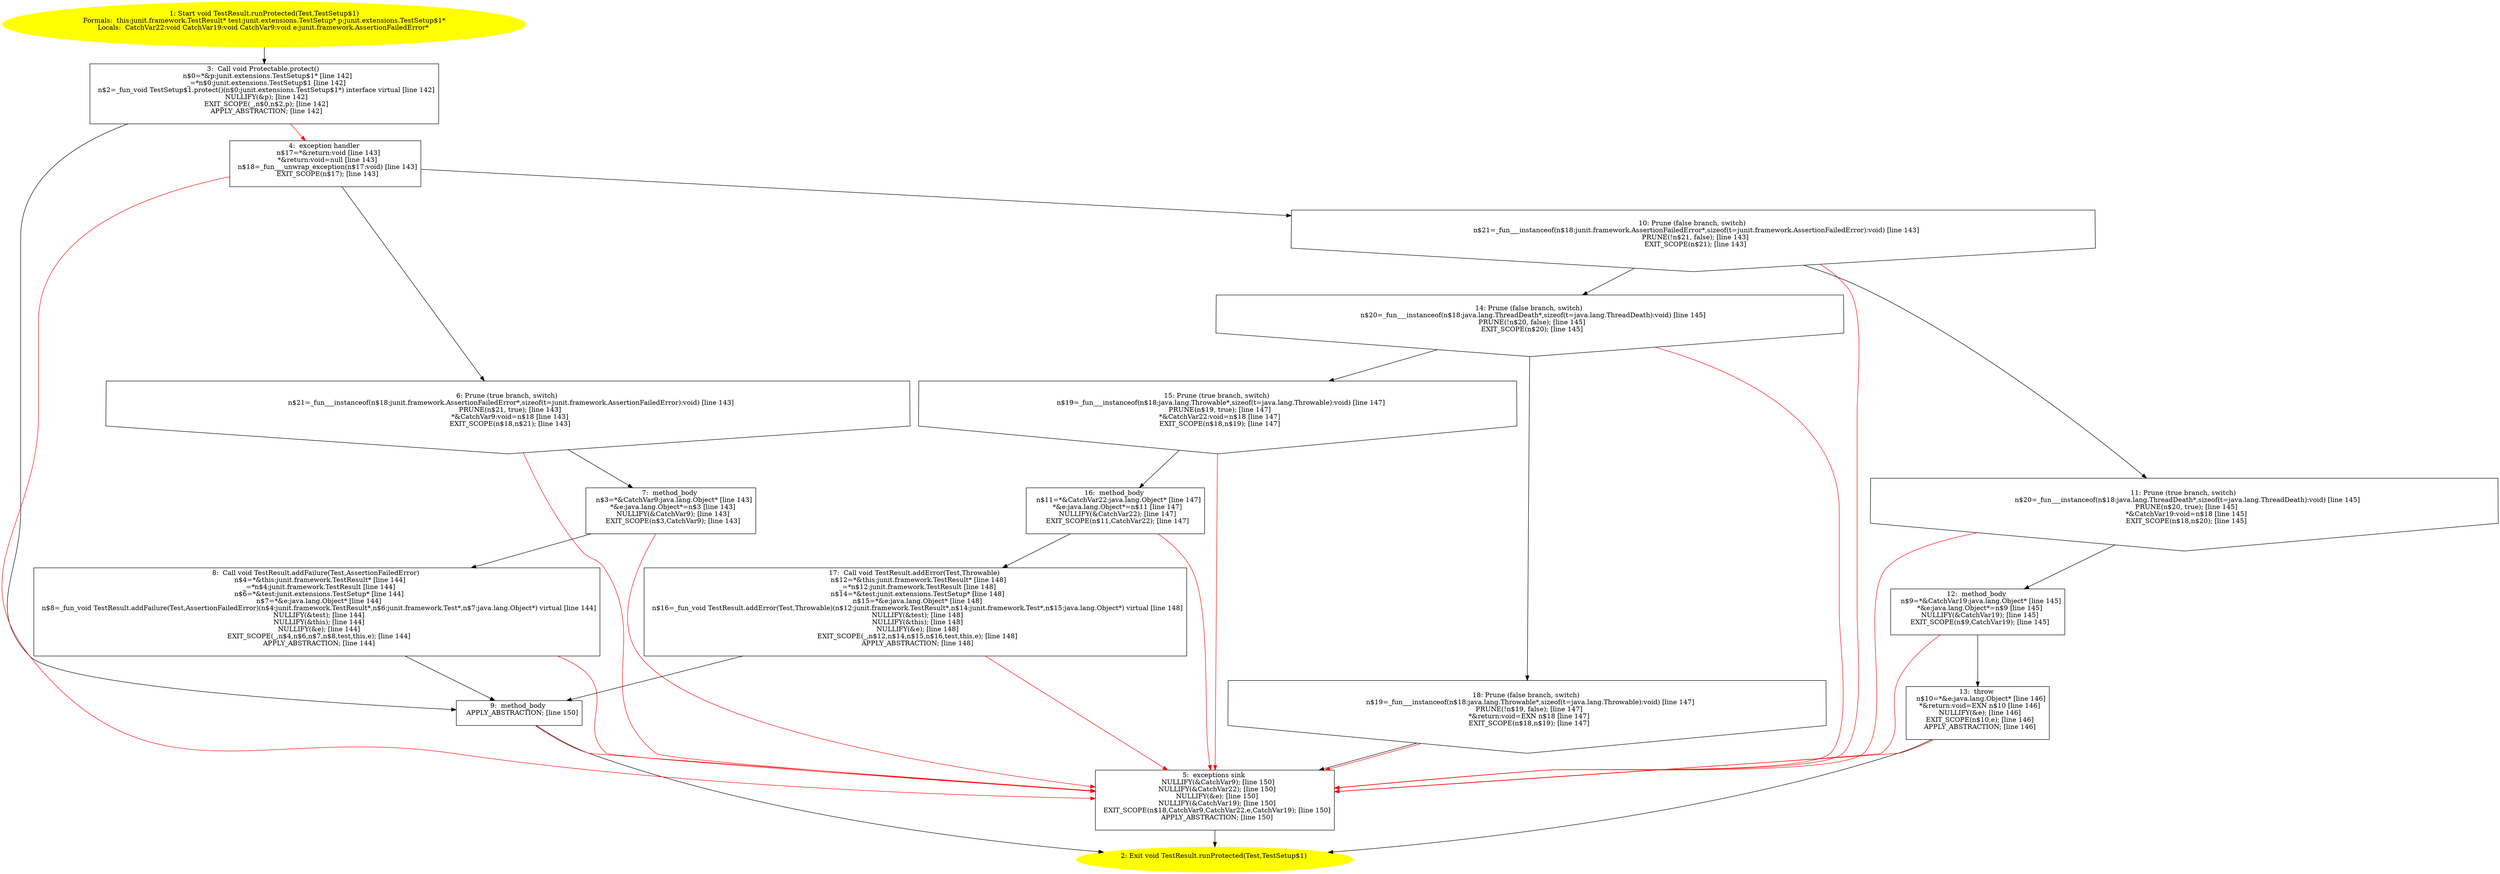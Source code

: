 /* @generated */
digraph cfg {
"junit.framework.TestResult.runProtected(junit.framework.Test,junit.extensions.TestSetup$1):void.3940185bad75a1abdc227757ce10ee90_1" [label="1: Start void TestResult.runProtected(Test,TestSetup$1)\nFormals:  this:junit.framework.TestResult* test:junit.extensions.TestSetup* p:junit.extensions.TestSetup$1*\nLocals:  CatchVar22:void CatchVar19:void CatchVar9:void e:junit.framework.AssertionFailedError* \n  " color=yellow style=filled]
	

	 "junit.framework.TestResult.runProtected(junit.framework.Test,junit.extensions.TestSetup$1):void.3940185bad75a1abdc227757ce10ee90_1" -> "junit.framework.TestResult.runProtected(junit.framework.Test,junit.extensions.TestSetup$1):void.3940185bad75a1abdc227757ce10ee90_3" ;
"junit.framework.TestResult.runProtected(junit.framework.Test,junit.extensions.TestSetup$1):void.3940185bad75a1abdc227757ce10ee90_2" [label="2: Exit void TestResult.runProtected(Test,TestSetup$1) \n  " color=yellow style=filled]
	

"junit.framework.TestResult.runProtected(junit.framework.Test,junit.extensions.TestSetup$1):void.3940185bad75a1abdc227757ce10ee90_3" [label="3:  Call void Protectable.protect() \n   n$0=*&p:junit.extensions.TestSetup$1* [line 142]\n  _=*n$0:junit.extensions.TestSetup$1 [line 142]\n  n$2=_fun_void TestSetup$1.protect()(n$0:junit.extensions.TestSetup$1*) interface virtual [line 142]\n  NULLIFY(&p); [line 142]\n  EXIT_SCOPE(_,n$0,n$2,p); [line 142]\n  APPLY_ABSTRACTION; [line 142]\n " shape="box"]
	

	 "junit.framework.TestResult.runProtected(junit.framework.Test,junit.extensions.TestSetup$1):void.3940185bad75a1abdc227757ce10ee90_3" -> "junit.framework.TestResult.runProtected(junit.framework.Test,junit.extensions.TestSetup$1):void.3940185bad75a1abdc227757ce10ee90_9" ;
	 "junit.framework.TestResult.runProtected(junit.framework.Test,junit.extensions.TestSetup$1):void.3940185bad75a1abdc227757ce10ee90_3" -> "junit.framework.TestResult.runProtected(junit.framework.Test,junit.extensions.TestSetup$1):void.3940185bad75a1abdc227757ce10ee90_4" [color="red" ];
"junit.framework.TestResult.runProtected(junit.framework.Test,junit.extensions.TestSetup$1):void.3940185bad75a1abdc227757ce10ee90_4" [label="4:  exception handler \n   n$17=*&return:void [line 143]\n  *&return:void=null [line 143]\n  n$18=_fun___unwrap_exception(n$17:void) [line 143]\n  EXIT_SCOPE(n$17); [line 143]\n " shape="box"]
	

	 "junit.framework.TestResult.runProtected(junit.framework.Test,junit.extensions.TestSetup$1):void.3940185bad75a1abdc227757ce10ee90_4" -> "junit.framework.TestResult.runProtected(junit.framework.Test,junit.extensions.TestSetup$1):void.3940185bad75a1abdc227757ce10ee90_6" ;
	 "junit.framework.TestResult.runProtected(junit.framework.Test,junit.extensions.TestSetup$1):void.3940185bad75a1abdc227757ce10ee90_4" -> "junit.framework.TestResult.runProtected(junit.framework.Test,junit.extensions.TestSetup$1):void.3940185bad75a1abdc227757ce10ee90_10" ;
	 "junit.framework.TestResult.runProtected(junit.framework.Test,junit.extensions.TestSetup$1):void.3940185bad75a1abdc227757ce10ee90_4" -> "junit.framework.TestResult.runProtected(junit.framework.Test,junit.extensions.TestSetup$1):void.3940185bad75a1abdc227757ce10ee90_5" [color="red" ];
"junit.framework.TestResult.runProtected(junit.framework.Test,junit.extensions.TestSetup$1):void.3940185bad75a1abdc227757ce10ee90_5" [label="5:  exceptions sink \n   NULLIFY(&CatchVar9); [line 150]\n  NULLIFY(&CatchVar22); [line 150]\n  NULLIFY(&e); [line 150]\n  NULLIFY(&CatchVar19); [line 150]\n  EXIT_SCOPE(n$18,CatchVar9,CatchVar22,e,CatchVar19); [line 150]\n  APPLY_ABSTRACTION; [line 150]\n " shape="box"]
	

	 "junit.framework.TestResult.runProtected(junit.framework.Test,junit.extensions.TestSetup$1):void.3940185bad75a1abdc227757ce10ee90_5" -> "junit.framework.TestResult.runProtected(junit.framework.Test,junit.extensions.TestSetup$1):void.3940185bad75a1abdc227757ce10ee90_2" ;
"junit.framework.TestResult.runProtected(junit.framework.Test,junit.extensions.TestSetup$1):void.3940185bad75a1abdc227757ce10ee90_6" [label="6: Prune (true branch, switch) \n   n$21=_fun___instanceof(n$18:junit.framework.AssertionFailedError*,sizeof(t=junit.framework.AssertionFailedError):void) [line 143]\n  PRUNE(n$21, true); [line 143]\n  *&CatchVar9:void=n$18 [line 143]\n  EXIT_SCOPE(n$18,n$21); [line 143]\n " shape="invhouse"]
	

	 "junit.framework.TestResult.runProtected(junit.framework.Test,junit.extensions.TestSetup$1):void.3940185bad75a1abdc227757ce10ee90_6" -> "junit.framework.TestResult.runProtected(junit.framework.Test,junit.extensions.TestSetup$1):void.3940185bad75a1abdc227757ce10ee90_7" ;
	 "junit.framework.TestResult.runProtected(junit.framework.Test,junit.extensions.TestSetup$1):void.3940185bad75a1abdc227757ce10ee90_6" -> "junit.framework.TestResult.runProtected(junit.framework.Test,junit.extensions.TestSetup$1):void.3940185bad75a1abdc227757ce10ee90_5" [color="red" ];
"junit.framework.TestResult.runProtected(junit.framework.Test,junit.extensions.TestSetup$1):void.3940185bad75a1abdc227757ce10ee90_7" [label="7:  method_body \n   n$3=*&CatchVar9:java.lang.Object* [line 143]\n  *&e:java.lang.Object*=n$3 [line 143]\n  NULLIFY(&CatchVar9); [line 143]\n  EXIT_SCOPE(n$3,CatchVar9); [line 143]\n " shape="box"]
	

	 "junit.framework.TestResult.runProtected(junit.framework.Test,junit.extensions.TestSetup$1):void.3940185bad75a1abdc227757ce10ee90_7" -> "junit.framework.TestResult.runProtected(junit.framework.Test,junit.extensions.TestSetup$1):void.3940185bad75a1abdc227757ce10ee90_8" ;
	 "junit.framework.TestResult.runProtected(junit.framework.Test,junit.extensions.TestSetup$1):void.3940185bad75a1abdc227757ce10ee90_7" -> "junit.framework.TestResult.runProtected(junit.framework.Test,junit.extensions.TestSetup$1):void.3940185bad75a1abdc227757ce10ee90_5" [color="red" ];
"junit.framework.TestResult.runProtected(junit.framework.Test,junit.extensions.TestSetup$1):void.3940185bad75a1abdc227757ce10ee90_8" [label="8:  Call void TestResult.addFailure(Test,AssertionFailedError) \n   n$4=*&this:junit.framework.TestResult* [line 144]\n  _=*n$4:junit.framework.TestResult [line 144]\n  n$6=*&test:junit.extensions.TestSetup* [line 144]\n  n$7=*&e:java.lang.Object* [line 144]\n  n$8=_fun_void TestResult.addFailure(Test,AssertionFailedError)(n$4:junit.framework.TestResult*,n$6:junit.framework.Test*,n$7:java.lang.Object*) virtual [line 144]\n  NULLIFY(&test); [line 144]\n  NULLIFY(&this); [line 144]\n  NULLIFY(&e); [line 144]\n  EXIT_SCOPE(_,n$4,n$6,n$7,n$8,test,this,e); [line 144]\n  APPLY_ABSTRACTION; [line 144]\n " shape="box"]
	

	 "junit.framework.TestResult.runProtected(junit.framework.Test,junit.extensions.TestSetup$1):void.3940185bad75a1abdc227757ce10ee90_8" -> "junit.framework.TestResult.runProtected(junit.framework.Test,junit.extensions.TestSetup$1):void.3940185bad75a1abdc227757ce10ee90_9" ;
	 "junit.framework.TestResult.runProtected(junit.framework.Test,junit.extensions.TestSetup$1):void.3940185bad75a1abdc227757ce10ee90_8" -> "junit.framework.TestResult.runProtected(junit.framework.Test,junit.extensions.TestSetup$1):void.3940185bad75a1abdc227757ce10ee90_5" [color="red" ];
"junit.framework.TestResult.runProtected(junit.framework.Test,junit.extensions.TestSetup$1):void.3940185bad75a1abdc227757ce10ee90_9" [label="9:  method_body \n   APPLY_ABSTRACTION; [line 150]\n " shape="box"]
	

	 "junit.framework.TestResult.runProtected(junit.framework.Test,junit.extensions.TestSetup$1):void.3940185bad75a1abdc227757ce10ee90_9" -> "junit.framework.TestResult.runProtected(junit.framework.Test,junit.extensions.TestSetup$1):void.3940185bad75a1abdc227757ce10ee90_2" ;
	 "junit.framework.TestResult.runProtected(junit.framework.Test,junit.extensions.TestSetup$1):void.3940185bad75a1abdc227757ce10ee90_9" -> "junit.framework.TestResult.runProtected(junit.framework.Test,junit.extensions.TestSetup$1):void.3940185bad75a1abdc227757ce10ee90_5" [color="red" ];
"junit.framework.TestResult.runProtected(junit.framework.Test,junit.extensions.TestSetup$1):void.3940185bad75a1abdc227757ce10ee90_10" [label="10: Prune (false branch, switch) \n   n$21=_fun___instanceof(n$18:junit.framework.AssertionFailedError*,sizeof(t=junit.framework.AssertionFailedError):void) [line 143]\n  PRUNE(!n$21, false); [line 143]\n  EXIT_SCOPE(n$21); [line 143]\n " shape="invhouse"]
	

	 "junit.framework.TestResult.runProtected(junit.framework.Test,junit.extensions.TestSetup$1):void.3940185bad75a1abdc227757ce10ee90_10" -> "junit.framework.TestResult.runProtected(junit.framework.Test,junit.extensions.TestSetup$1):void.3940185bad75a1abdc227757ce10ee90_11" ;
	 "junit.framework.TestResult.runProtected(junit.framework.Test,junit.extensions.TestSetup$1):void.3940185bad75a1abdc227757ce10ee90_10" -> "junit.framework.TestResult.runProtected(junit.framework.Test,junit.extensions.TestSetup$1):void.3940185bad75a1abdc227757ce10ee90_14" ;
	 "junit.framework.TestResult.runProtected(junit.framework.Test,junit.extensions.TestSetup$1):void.3940185bad75a1abdc227757ce10ee90_10" -> "junit.framework.TestResult.runProtected(junit.framework.Test,junit.extensions.TestSetup$1):void.3940185bad75a1abdc227757ce10ee90_5" [color="red" ];
"junit.framework.TestResult.runProtected(junit.framework.Test,junit.extensions.TestSetup$1):void.3940185bad75a1abdc227757ce10ee90_11" [label="11: Prune (true branch, switch) \n   n$20=_fun___instanceof(n$18:java.lang.ThreadDeath*,sizeof(t=java.lang.ThreadDeath):void) [line 145]\n  PRUNE(n$20, true); [line 145]\n  *&CatchVar19:void=n$18 [line 145]\n  EXIT_SCOPE(n$18,n$20); [line 145]\n " shape="invhouse"]
	

	 "junit.framework.TestResult.runProtected(junit.framework.Test,junit.extensions.TestSetup$1):void.3940185bad75a1abdc227757ce10ee90_11" -> "junit.framework.TestResult.runProtected(junit.framework.Test,junit.extensions.TestSetup$1):void.3940185bad75a1abdc227757ce10ee90_12" ;
	 "junit.framework.TestResult.runProtected(junit.framework.Test,junit.extensions.TestSetup$1):void.3940185bad75a1abdc227757ce10ee90_11" -> "junit.framework.TestResult.runProtected(junit.framework.Test,junit.extensions.TestSetup$1):void.3940185bad75a1abdc227757ce10ee90_5" [color="red" ];
"junit.framework.TestResult.runProtected(junit.framework.Test,junit.extensions.TestSetup$1):void.3940185bad75a1abdc227757ce10ee90_12" [label="12:  method_body \n   n$9=*&CatchVar19:java.lang.Object* [line 145]\n  *&e:java.lang.Object*=n$9 [line 145]\n  NULLIFY(&CatchVar19); [line 145]\n  EXIT_SCOPE(n$9,CatchVar19); [line 145]\n " shape="box"]
	

	 "junit.framework.TestResult.runProtected(junit.framework.Test,junit.extensions.TestSetup$1):void.3940185bad75a1abdc227757ce10ee90_12" -> "junit.framework.TestResult.runProtected(junit.framework.Test,junit.extensions.TestSetup$1):void.3940185bad75a1abdc227757ce10ee90_13" ;
	 "junit.framework.TestResult.runProtected(junit.framework.Test,junit.extensions.TestSetup$1):void.3940185bad75a1abdc227757ce10ee90_12" -> "junit.framework.TestResult.runProtected(junit.framework.Test,junit.extensions.TestSetup$1):void.3940185bad75a1abdc227757ce10ee90_5" [color="red" ];
"junit.framework.TestResult.runProtected(junit.framework.Test,junit.extensions.TestSetup$1):void.3940185bad75a1abdc227757ce10ee90_13" [label="13:  throw \n   n$10=*&e:java.lang.Object* [line 146]\n  *&return:void=EXN n$10 [line 146]\n  NULLIFY(&e); [line 146]\n  EXIT_SCOPE(n$10,e); [line 146]\n  APPLY_ABSTRACTION; [line 146]\n " shape="box"]
	

	 "junit.framework.TestResult.runProtected(junit.framework.Test,junit.extensions.TestSetup$1):void.3940185bad75a1abdc227757ce10ee90_13" -> "junit.framework.TestResult.runProtected(junit.framework.Test,junit.extensions.TestSetup$1):void.3940185bad75a1abdc227757ce10ee90_2" ;
	 "junit.framework.TestResult.runProtected(junit.framework.Test,junit.extensions.TestSetup$1):void.3940185bad75a1abdc227757ce10ee90_13" -> "junit.framework.TestResult.runProtected(junit.framework.Test,junit.extensions.TestSetup$1):void.3940185bad75a1abdc227757ce10ee90_5" [color="red" ];
"junit.framework.TestResult.runProtected(junit.framework.Test,junit.extensions.TestSetup$1):void.3940185bad75a1abdc227757ce10ee90_14" [label="14: Prune (false branch, switch) \n   n$20=_fun___instanceof(n$18:java.lang.ThreadDeath*,sizeof(t=java.lang.ThreadDeath):void) [line 145]\n  PRUNE(!n$20, false); [line 145]\n  EXIT_SCOPE(n$20); [line 145]\n " shape="invhouse"]
	

	 "junit.framework.TestResult.runProtected(junit.framework.Test,junit.extensions.TestSetup$1):void.3940185bad75a1abdc227757ce10ee90_14" -> "junit.framework.TestResult.runProtected(junit.framework.Test,junit.extensions.TestSetup$1):void.3940185bad75a1abdc227757ce10ee90_15" ;
	 "junit.framework.TestResult.runProtected(junit.framework.Test,junit.extensions.TestSetup$1):void.3940185bad75a1abdc227757ce10ee90_14" -> "junit.framework.TestResult.runProtected(junit.framework.Test,junit.extensions.TestSetup$1):void.3940185bad75a1abdc227757ce10ee90_18" ;
	 "junit.framework.TestResult.runProtected(junit.framework.Test,junit.extensions.TestSetup$1):void.3940185bad75a1abdc227757ce10ee90_14" -> "junit.framework.TestResult.runProtected(junit.framework.Test,junit.extensions.TestSetup$1):void.3940185bad75a1abdc227757ce10ee90_5" [color="red" ];
"junit.framework.TestResult.runProtected(junit.framework.Test,junit.extensions.TestSetup$1):void.3940185bad75a1abdc227757ce10ee90_15" [label="15: Prune (true branch, switch) \n   n$19=_fun___instanceof(n$18:java.lang.Throwable*,sizeof(t=java.lang.Throwable):void) [line 147]\n  PRUNE(n$19, true); [line 147]\n  *&CatchVar22:void=n$18 [line 147]\n  EXIT_SCOPE(n$18,n$19); [line 147]\n " shape="invhouse"]
	

	 "junit.framework.TestResult.runProtected(junit.framework.Test,junit.extensions.TestSetup$1):void.3940185bad75a1abdc227757ce10ee90_15" -> "junit.framework.TestResult.runProtected(junit.framework.Test,junit.extensions.TestSetup$1):void.3940185bad75a1abdc227757ce10ee90_16" ;
	 "junit.framework.TestResult.runProtected(junit.framework.Test,junit.extensions.TestSetup$1):void.3940185bad75a1abdc227757ce10ee90_15" -> "junit.framework.TestResult.runProtected(junit.framework.Test,junit.extensions.TestSetup$1):void.3940185bad75a1abdc227757ce10ee90_5" [color="red" ];
"junit.framework.TestResult.runProtected(junit.framework.Test,junit.extensions.TestSetup$1):void.3940185bad75a1abdc227757ce10ee90_16" [label="16:  method_body \n   n$11=*&CatchVar22:java.lang.Object* [line 147]\n  *&e:java.lang.Object*=n$11 [line 147]\n  NULLIFY(&CatchVar22); [line 147]\n  EXIT_SCOPE(n$11,CatchVar22); [line 147]\n " shape="box"]
	

	 "junit.framework.TestResult.runProtected(junit.framework.Test,junit.extensions.TestSetup$1):void.3940185bad75a1abdc227757ce10ee90_16" -> "junit.framework.TestResult.runProtected(junit.framework.Test,junit.extensions.TestSetup$1):void.3940185bad75a1abdc227757ce10ee90_17" ;
	 "junit.framework.TestResult.runProtected(junit.framework.Test,junit.extensions.TestSetup$1):void.3940185bad75a1abdc227757ce10ee90_16" -> "junit.framework.TestResult.runProtected(junit.framework.Test,junit.extensions.TestSetup$1):void.3940185bad75a1abdc227757ce10ee90_5" [color="red" ];
"junit.framework.TestResult.runProtected(junit.framework.Test,junit.extensions.TestSetup$1):void.3940185bad75a1abdc227757ce10ee90_17" [label="17:  Call void TestResult.addError(Test,Throwable) \n   n$12=*&this:junit.framework.TestResult* [line 148]\n  _=*n$12:junit.framework.TestResult [line 148]\n  n$14=*&test:junit.extensions.TestSetup* [line 148]\n  n$15=*&e:java.lang.Object* [line 148]\n  n$16=_fun_void TestResult.addError(Test,Throwable)(n$12:junit.framework.TestResult*,n$14:junit.framework.Test*,n$15:java.lang.Object*) virtual [line 148]\n  NULLIFY(&test); [line 148]\n  NULLIFY(&this); [line 148]\n  NULLIFY(&e); [line 148]\n  EXIT_SCOPE(_,n$12,n$14,n$15,n$16,test,this,e); [line 148]\n  APPLY_ABSTRACTION; [line 148]\n " shape="box"]
	

	 "junit.framework.TestResult.runProtected(junit.framework.Test,junit.extensions.TestSetup$1):void.3940185bad75a1abdc227757ce10ee90_17" -> "junit.framework.TestResult.runProtected(junit.framework.Test,junit.extensions.TestSetup$1):void.3940185bad75a1abdc227757ce10ee90_9" ;
	 "junit.framework.TestResult.runProtected(junit.framework.Test,junit.extensions.TestSetup$1):void.3940185bad75a1abdc227757ce10ee90_17" -> "junit.framework.TestResult.runProtected(junit.framework.Test,junit.extensions.TestSetup$1):void.3940185bad75a1abdc227757ce10ee90_5" [color="red" ];
"junit.framework.TestResult.runProtected(junit.framework.Test,junit.extensions.TestSetup$1):void.3940185bad75a1abdc227757ce10ee90_18" [label="18: Prune (false branch, switch) \n   n$19=_fun___instanceof(n$18:java.lang.Throwable*,sizeof(t=java.lang.Throwable):void) [line 147]\n  PRUNE(!n$19, false); [line 147]\n  *&return:void=EXN n$18 [line 147]\n  EXIT_SCOPE(n$18,n$19); [line 147]\n " shape="invhouse"]
	

	 "junit.framework.TestResult.runProtected(junit.framework.Test,junit.extensions.TestSetup$1):void.3940185bad75a1abdc227757ce10ee90_18" -> "junit.framework.TestResult.runProtected(junit.framework.Test,junit.extensions.TestSetup$1):void.3940185bad75a1abdc227757ce10ee90_5" ;
	 "junit.framework.TestResult.runProtected(junit.framework.Test,junit.extensions.TestSetup$1):void.3940185bad75a1abdc227757ce10ee90_18" -> "junit.framework.TestResult.runProtected(junit.framework.Test,junit.extensions.TestSetup$1):void.3940185bad75a1abdc227757ce10ee90_5" [color="red" ];
}
